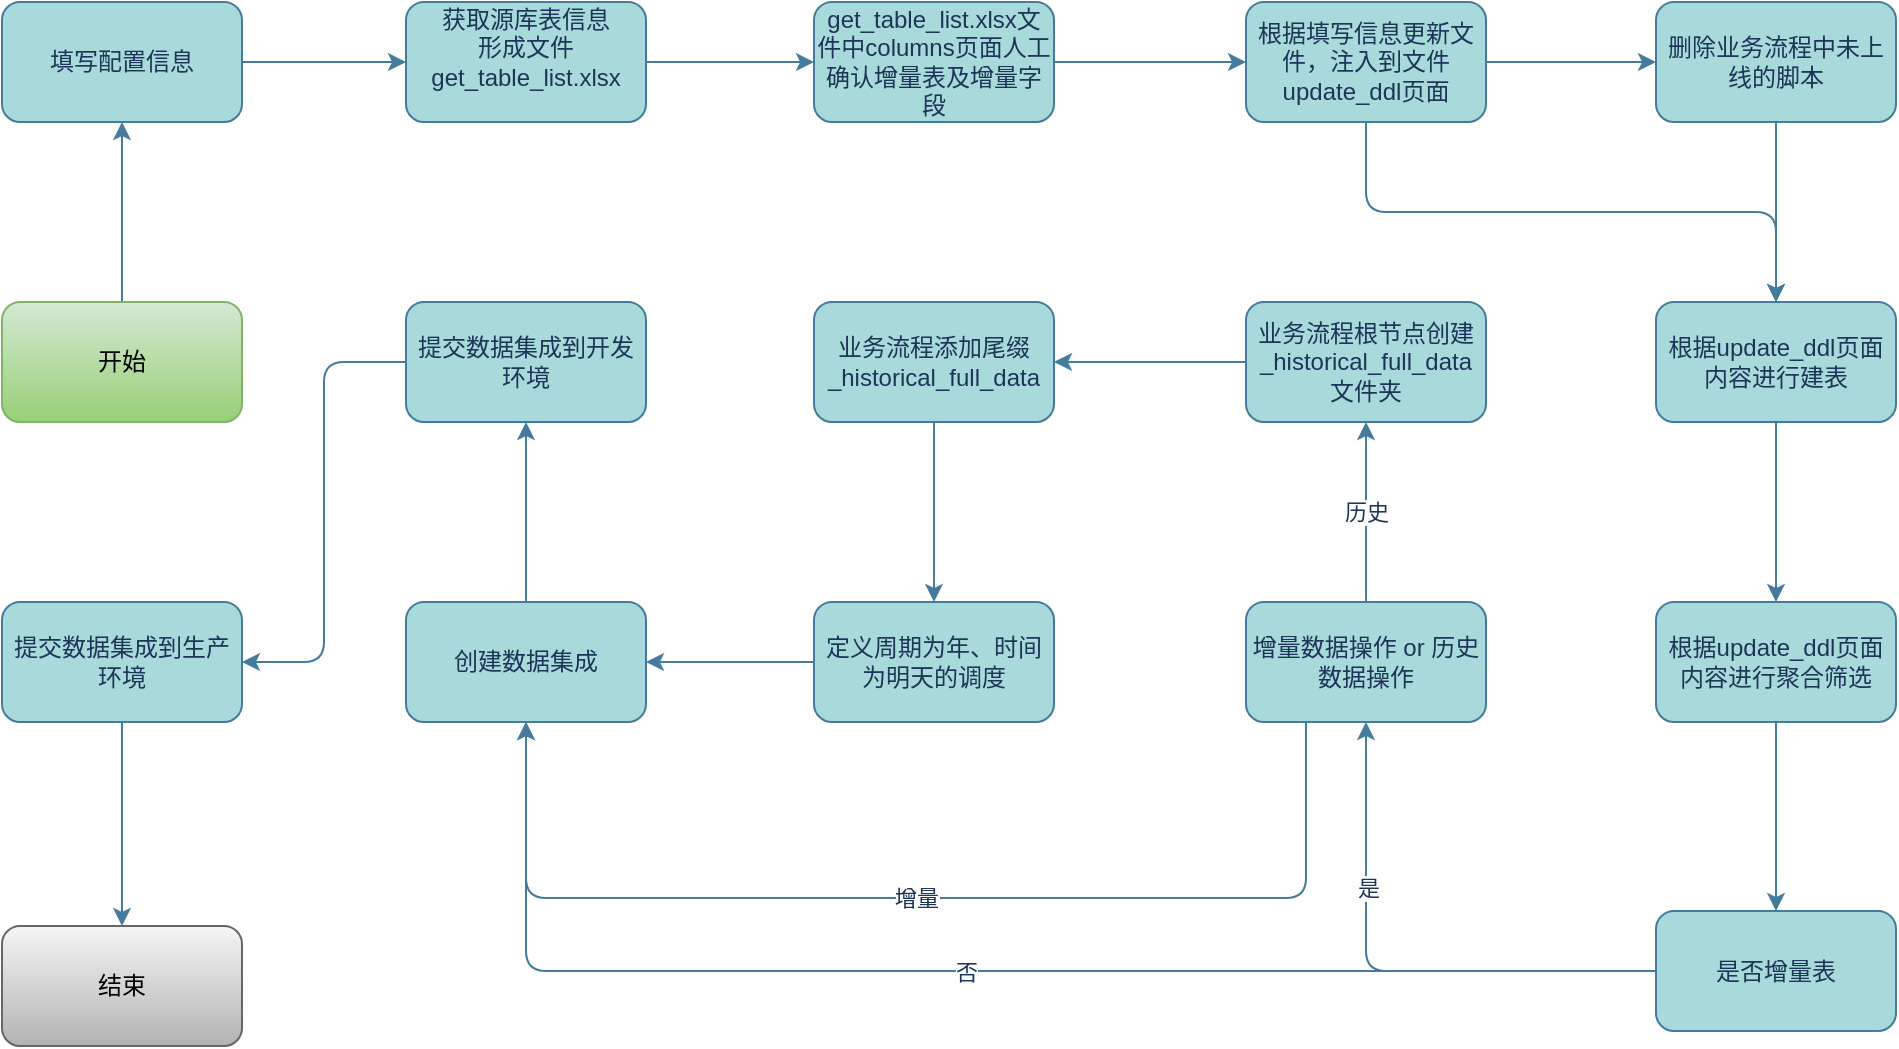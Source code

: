 <mxfile version="17.4.0" type="github"><diagram id="FzWEfV3yXmF_malFpAH5" name="Page-1"><mxGraphModel dx="1158" dy="645" grid="0" gridSize="10" guides="1" tooltips="1" connect="1" arrows="1" fold="1" page="0" pageScale="1" pageWidth="827" pageHeight="1169" background="none" math="0" shadow="0"><root><mxCell id="0"/><mxCell id="1" parent="0"/><mxCell id="tyhedeysLyqW7uP6zQ2g-5" style="edgeStyle=orthogonalEdgeStyle;curved=0;rounded=1;sketch=0;orthogonalLoop=1;jettySize=auto;html=1;exitX=1;exitY=0.5;exitDx=0;exitDy=0;entryX=0;entryY=0.5;entryDx=0;entryDy=0;fontColor=#1D3557;strokeColor=#457B9D;fillColor=#A8DADC;" edge="1" parent="1" source="tyhedeysLyqW7uP6zQ2g-1" target="tyhedeysLyqW7uP6zQ2g-2"><mxGeometry relative="1" as="geometry"/></mxCell><mxCell id="tyhedeysLyqW7uP6zQ2g-1" value="填写配置信息" style="rounded=1;whiteSpace=wrap;html=1;fillColor=#A8DADC;strokeColor=#457B9D;fontColor=#1D3557;" vertex="1" parent="1"><mxGeometry x="228" y="100" width="120" height="60" as="geometry"/></mxCell><mxCell id="tyhedeysLyqW7uP6zQ2g-9" style="edgeStyle=orthogonalEdgeStyle;curved=0;rounded=1;sketch=0;orthogonalLoop=1;jettySize=auto;html=1;entryX=0;entryY=0.5;entryDx=0;entryDy=0;fontColor=#1D3557;strokeColor=#457B9D;fillColor=#A8DADC;" edge="1" parent="1" source="tyhedeysLyqW7uP6zQ2g-2" target="tyhedeysLyqW7uP6zQ2g-6"><mxGeometry relative="1" as="geometry"><mxPoint x="576" y="130" as="sourcePoint"/></mxGeometry></mxCell><mxCell id="tyhedeysLyqW7uP6zQ2g-2" value="获取源库表信息&lt;br&gt;形成文件get_table_list.xlsx&lt;br&gt;&lt;span style=&quot;color: rgba(0 , 0 , 0 , 0) ; font-family: monospace ; font-size: 0px&quot;&gt;excelexcel%3CmxGraphModel%3E%3Croot%3E%3CmxCell%20id%3D%220%22%2F%3E%3CmxCell%20id%3D%221%22%20parent%3D%220%22%2F%3E%3CmxCell%20id%3D%222%22%20value%3D%22%E8%8E%B7%E5%8F%96%E6%BA%90%E5%BA%93%E8%A1%A8%E4%BF%A1%E6%81%AF%22%20style%3D%22rounded%3D1%3BwhiteSpace%3Dwrap%3Bhtml%3D1%3BfillColor%3D%23A8DADC%3BstrokeColor%3D%23457B9D%3BfontColor%3D%231D3557%3B%22%20vertex%3D%221%22%20parent%3D%221%22%3E%3CmxGeometry%20x%3D%22190%22%20y%3D%22100%22%20width%3D%22120%22%20height%3D%2260%22%20as%3D%22geometry%22%2F%3E%3C%2FmxCell%3E%3C%2Froot%3E%3C%2FmxGraphModel%3Eeeexceawer12342342345&lt;/span&gt;" style="rounded=1;whiteSpace=wrap;html=1;fillColor=#A8DADC;strokeColor=#457B9D;fontColor=#1D3557;" vertex="1" parent="1"><mxGeometry x="430" y="100" width="120" height="60" as="geometry"/></mxCell><mxCell id="tyhedeysLyqW7uP6zQ2g-13" style="edgeStyle=orthogonalEdgeStyle;curved=0;rounded=1;sketch=0;orthogonalLoop=1;jettySize=auto;html=1;exitX=1;exitY=0.5;exitDx=0;exitDy=0;entryX=0;entryY=0.5;entryDx=0;entryDy=0;fontColor=#1D3557;strokeColor=#457B9D;fillColor=#A8DADC;" edge="1" parent="1" source="tyhedeysLyqW7uP6zQ2g-6" target="tyhedeysLyqW7uP6zQ2g-12"><mxGeometry relative="1" as="geometry"/></mxCell><mxCell id="tyhedeysLyqW7uP6zQ2g-6" value="get_table_list.xlsx文件中columns页面人工确认增量表及增量字段" style="rounded=1;whiteSpace=wrap;html=1;fillColor=#A8DADC;strokeColor=#457B9D;fontColor=#1D3557;" vertex="1" parent="1"><mxGeometry x="634" y="100" width="120" height="60" as="geometry"/></mxCell><mxCell id="tyhedeysLyqW7uP6zQ2g-15" style="edgeStyle=orthogonalEdgeStyle;curved=0;rounded=1;sketch=0;orthogonalLoop=1;jettySize=auto;html=1;fontColor=#1D3557;strokeColor=#457B9D;fillColor=#A8DADC;entryX=0;entryY=0.5;entryDx=0;entryDy=0;" edge="1" parent="1" source="tyhedeysLyqW7uP6zQ2g-12" target="tyhedeysLyqW7uP6zQ2g-16"><mxGeometry relative="1" as="geometry"><mxPoint x="1030" y="130" as="targetPoint"/></mxGeometry></mxCell><mxCell id="tyhedeysLyqW7uP6zQ2g-19" style="edgeStyle=orthogonalEdgeStyle;curved=0;rounded=1;sketch=0;orthogonalLoop=1;jettySize=auto;html=1;exitX=0.5;exitY=1;exitDx=0;exitDy=0;entryX=0.5;entryY=0;entryDx=0;entryDy=0;fontColor=#1D3557;strokeColor=#457B9D;fillColor=#A8DADC;" edge="1" parent="1" source="tyhedeysLyqW7uP6zQ2g-12" target="tyhedeysLyqW7uP6zQ2g-17"><mxGeometry relative="1" as="geometry"/></mxCell><mxCell id="tyhedeysLyqW7uP6zQ2g-12" value="根据填写信息更新文件，注入到文件update_ddl页面" style="rounded=1;whiteSpace=wrap;html=1;fillColor=#A8DADC;strokeColor=#457B9D;fontColor=#1D3557;" vertex="1" parent="1"><mxGeometry x="850" y="100" width="120" height="60" as="geometry"/></mxCell><mxCell id="tyhedeysLyqW7uP6zQ2g-18" style="edgeStyle=orthogonalEdgeStyle;curved=0;rounded=1;sketch=0;orthogonalLoop=1;jettySize=auto;html=1;exitX=0.5;exitY=1;exitDx=0;exitDy=0;entryX=0.5;entryY=0;entryDx=0;entryDy=0;fontColor=#1D3557;strokeColor=#457B9D;fillColor=#A8DADC;" edge="1" parent="1" source="tyhedeysLyqW7uP6zQ2g-16" target="tyhedeysLyqW7uP6zQ2g-17"><mxGeometry relative="1" as="geometry"/></mxCell><mxCell id="tyhedeysLyqW7uP6zQ2g-16" value="删除业务流程中未上线的脚本" style="rounded=1;whiteSpace=wrap;html=1;fillColor=#A8DADC;strokeColor=#457B9D;fontColor=#1D3557;" vertex="1" parent="1"><mxGeometry x="1055" y="100" width="120" height="60" as="geometry"/></mxCell><mxCell id="tyhedeysLyqW7uP6zQ2g-25" style="edgeStyle=orthogonalEdgeStyle;curved=0;rounded=1;sketch=0;orthogonalLoop=1;jettySize=auto;html=1;exitX=0.5;exitY=1;exitDx=0;exitDy=0;entryX=0.5;entryY=0;entryDx=0;entryDy=0;fontColor=#1D3557;strokeColor=#457B9D;fillColor=#A8DADC;" edge="1" parent="1" source="tyhedeysLyqW7uP6zQ2g-17" target="tyhedeysLyqW7uP6zQ2g-20"><mxGeometry relative="1" as="geometry"/></mxCell><mxCell id="tyhedeysLyqW7uP6zQ2g-17" value="根据update_ddl页面内容进行建表" style="rounded=1;whiteSpace=wrap;html=1;fillColor=#A8DADC;strokeColor=#457B9D;fontColor=#1D3557;" vertex="1" parent="1"><mxGeometry x="1055" y="250" width="120" height="60" as="geometry"/></mxCell><mxCell id="tyhedeysLyqW7uP6zQ2g-26" style="edgeStyle=orthogonalEdgeStyle;curved=0;rounded=1;sketch=0;orthogonalLoop=1;jettySize=auto;html=1;exitX=0.5;exitY=1;exitDx=0;exitDy=0;entryX=0.5;entryY=0;entryDx=0;entryDy=0;fontColor=#1D3557;strokeColor=#457B9D;fillColor=#A8DADC;" edge="1" parent="1" source="tyhedeysLyqW7uP6zQ2g-20" target="tyhedeysLyqW7uP6zQ2g-21"><mxGeometry relative="1" as="geometry"/></mxCell><mxCell id="tyhedeysLyqW7uP6zQ2g-20" value="根据update_ddl页面内容进行聚合筛选" style="rounded=1;whiteSpace=wrap;html=1;fillColor=#A8DADC;strokeColor=#457B9D;fontColor=#1D3557;" vertex="1" parent="1"><mxGeometry x="1055" y="400" width="120" height="60" as="geometry"/></mxCell><mxCell id="tyhedeysLyqW7uP6zQ2g-92" style="edgeStyle=orthogonalEdgeStyle;curved=0;rounded=1;sketch=0;orthogonalLoop=1;jettySize=auto;html=1;exitX=0;exitY=0.5;exitDx=0;exitDy=0;entryX=0.5;entryY=1;entryDx=0;entryDy=0;fontColor=#1D3557;strokeColor=#457B9D;fillColor=#A8DADC;" edge="1" parent="1" source="tyhedeysLyqW7uP6zQ2g-21" target="tyhedeysLyqW7uP6zQ2g-27"><mxGeometry relative="1" as="geometry"/></mxCell><mxCell id="tyhedeysLyqW7uP6zQ2g-94" value="是" style="edgeLabel;html=1;align=center;verticalAlign=middle;resizable=0;points=[];fontColor=#1D3557;" vertex="1" connectable="0" parent="tyhedeysLyqW7uP6zQ2g-92"><mxGeometry x="0.392" y="-1" relative="1" as="geometry"><mxPoint y="1" as="offset"/></mxGeometry></mxCell><mxCell id="tyhedeysLyqW7uP6zQ2g-93" value="否" style="edgeStyle=orthogonalEdgeStyle;curved=0;rounded=1;sketch=0;orthogonalLoop=1;jettySize=auto;html=1;exitX=0;exitY=0.5;exitDx=0;exitDy=0;entryX=0.5;entryY=1;entryDx=0;entryDy=0;fontColor=#1D3557;strokeColor=#457B9D;fillColor=#A8DADC;" edge="1" parent="1" source="tyhedeysLyqW7uP6zQ2g-21" target="tyhedeysLyqW7uP6zQ2g-22"><mxGeometry relative="1" as="geometry"/></mxCell><mxCell id="tyhedeysLyqW7uP6zQ2g-21" value="是否增量表" style="rounded=1;whiteSpace=wrap;html=1;fillColor=#A8DADC;strokeColor=#457B9D;fontColor=#1D3557;" vertex="1" parent="1"><mxGeometry x="1055" y="554.5" width="120" height="60" as="geometry"/></mxCell><mxCell id="tyhedeysLyqW7uP6zQ2g-55" style="edgeStyle=orthogonalEdgeStyle;curved=0;rounded=1;sketch=0;orthogonalLoop=1;jettySize=auto;html=1;exitX=0.5;exitY=0;exitDx=0;exitDy=0;fontColor=#1D3557;strokeColor=#457B9D;fillColor=#A8DADC;" edge="1" parent="1" source="tyhedeysLyqW7uP6zQ2g-22" target="tyhedeysLyqW7uP6zQ2g-42"><mxGeometry relative="1" as="geometry"/></mxCell><mxCell id="tyhedeysLyqW7uP6zQ2g-22" value="创建数据集成" style="rounded=1;whiteSpace=wrap;html=1;fillColor=#A8DADC;strokeColor=#457B9D;fontColor=#1D3557;" vertex="1" parent="1"><mxGeometry x="430" y="400" width="120" height="60" as="geometry"/></mxCell><mxCell id="tyhedeysLyqW7uP6zQ2g-49" value="历史" style="edgeStyle=orthogonalEdgeStyle;curved=0;rounded=1;sketch=0;orthogonalLoop=1;jettySize=auto;html=1;exitX=0.5;exitY=0;exitDx=0;exitDy=0;entryX=0.5;entryY=1;entryDx=0;entryDy=0;fontColor=#1D3557;strokeColor=#457B9D;fillColor=#A8DADC;" edge="1" parent="1" source="tyhedeysLyqW7uP6zQ2g-27" target="tyhedeysLyqW7uP6zQ2g-31"><mxGeometry relative="1" as="geometry"/></mxCell><mxCell id="tyhedeysLyqW7uP6zQ2g-50" value="增量" style="edgeStyle=orthogonalEdgeStyle;curved=0;rounded=1;sketch=0;orthogonalLoop=1;jettySize=auto;html=1;exitX=0.25;exitY=1;exitDx=0;exitDy=0;fontColor=#1D3557;strokeColor=#457B9D;fillColor=#A8DADC;" edge="1" parent="1" source="tyhedeysLyqW7uP6zQ2g-27" target="tyhedeysLyqW7uP6zQ2g-22"><mxGeometry relative="1" as="geometry"><Array as="points"><mxPoint x="880" y="548"/><mxPoint x="490" y="548"/></Array></mxGeometry></mxCell><mxCell id="tyhedeysLyqW7uP6zQ2g-27" value="增量数据操作 or 历史数据操作" style="rounded=1;whiteSpace=wrap;html=1;fillColor=#A8DADC;strokeColor=#457B9D;fontColor=#1D3557;" vertex="1" parent="1"><mxGeometry x="850" y="400" width="120" height="60" as="geometry"/></mxCell><mxCell id="tyhedeysLyqW7uP6zQ2g-59" style="edgeStyle=orthogonalEdgeStyle;curved=0;rounded=1;sketch=0;orthogonalLoop=1;jettySize=auto;html=1;exitX=0;exitY=0.5;exitDx=0;exitDy=0;entryX=1;entryY=0.5;entryDx=0;entryDy=0;fontColor=#1D3557;strokeColor=#457B9D;fillColor=#A8DADC;" edge="1" parent="1" source="tyhedeysLyqW7uP6zQ2g-31" target="tyhedeysLyqW7uP6zQ2g-34"><mxGeometry relative="1" as="geometry"/></mxCell><mxCell id="tyhedeysLyqW7uP6zQ2g-31" value="业务流程根节点创建_historical_full_data文件夹" style="rounded=1;whiteSpace=wrap;html=1;fillColor=#A8DADC;strokeColor=#457B9D;fontColor=#1D3557;" vertex="1" parent="1"><mxGeometry x="850" y="250" width="120" height="60" as="geometry"/></mxCell><mxCell id="tyhedeysLyqW7uP6zQ2g-53" style="edgeStyle=orthogonalEdgeStyle;curved=0;rounded=1;sketch=0;orthogonalLoop=1;jettySize=auto;html=1;exitX=0.5;exitY=1;exitDx=0;exitDy=0;entryX=0.5;entryY=0;entryDx=0;entryDy=0;fontColor=#1D3557;strokeColor=#457B9D;fillColor=#A8DADC;" edge="1" parent="1" source="tyhedeysLyqW7uP6zQ2g-34" target="tyhedeysLyqW7uP6zQ2g-36"><mxGeometry relative="1" as="geometry"/></mxCell><mxCell id="tyhedeysLyqW7uP6zQ2g-34" value="业务流程添加尾缀_historical_full_data" style="rounded=1;whiteSpace=wrap;html=1;fillColor=#A8DADC;strokeColor=#457B9D;fontColor=#1D3557;" vertex="1" parent="1"><mxGeometry x="634" y="250" width="120" height="60" as="geometry"/></mxCell><mxCell id="tyhedeysLyqW7uP6zQ2g-54" style="edgeStyle=orthogonalEdgeStyle;curved=0;rounded=1;sketch=0;orthogonalLoop=1;jettySize=auto;html=1;exitX=0;exitY=0.5;exitDx=0;exitDy=0;entryX=1;entryY=0.5;entryDx=0;entryDy=0;fontColor=#1D3557;strokeColor=#457B9D;fillColor=#A8DADC;" edge="1" parent="1" source="tyhedeysLyqW7uP6zQ2g-36" target="tyhedeysLyqW7uP6zQ2g-22"><mxGeometry relative="1" as="geometry"><mxPoint x="576" y="430" as="targetPoint"/></mxGeometry></mxCell><mxCell id="tyhedeysLyqW7uP6zQ2g-36" value="定义周期为年、时间为明天的调度" style="rounded=1;whiteSpace=wrap;html=1;fillColor=#A8DADC;strokeColor=#457B9D;fontColor=#1D3557;" vertex="1" parent="1"><mxGeometry x="634" y="400" width="120" height="60" as="geometry"/></mxCell><mxCell id="tyhedeysLyqW7uP6zQ2g-57" style="edgeStyle=orthogonalEdgeStyle;curved=0;rounded=1;sketch=0;orthogonalLoop=1;jettySize=auto;html=1;exitX=0.5;exitY=1;exitDx=0;exitDy=0;entryX=0.5;entryY=0;entryDx=0;entryDy=0;fontColor=#1D3557;strokeColor=#457B9D;fillColor=#A8DADC;" edge="1" parent="1" source="tyhedeysLyqW7uP6zQ2g-41" target="tyhedeysLyqW7uP6zQ2g-43"><mxGeometry relative="1" as="geometry"/></mxCell><mxCell id="tyhedeysLyqW7uP6zQ2g-41" value="提交数据集成到生产环境" style="rounded=1;whiteSpace=wrap;html=1;fillColor=#A8DADC;strokeColor=#457B9D;fontColor=#1D3557;" vertex="1" parent="1"><mxGeometry x="228" y="400" width="120" height="60" as="geometry"/></mxCell><mxCell id="tyhedeysLyqW7uP6zQ2g-56" style="edgeStyle=orthogonalEdgeStyle;curved=0;rounded=1;sketch=0;orthogonalLoop=1;jettySize=auto;html=1;exitX=0;exitY=0.5;exitDx=0;exitDy=0;entryX=1;entryY=0.5;entryDx=0;entryDy=0;fontColor=#1D3557;strokeColor=#457B9D;fillColor=#A8DADC;" edge="1" parent="1" source="tyhedeysLyqW7uP6zQ2g-42" target="tyhedeysLyqW7uP6zQ2g-41"><mxGeometry relative="1" as="geometry"/></mxCell><mxCell id="tyhedeysLyqW7uP6zQ2g-42" value="提交数据集成到开发环境" style="rounded=1;whiteSpace=wrap;html=1;fillColor=#A8DADC;strokeColor=#457B9D;fontColor=#1D3557;" vertex="1" parent="1"><mxGeometry x="430" y="250" width="120" height="60" as="geometry"/></mxCell><mxCell id="tyhedeysLyqW7uP6zQ2g-43" value="结束" style="rounded=1;whiteSpace=wrap;html=1;fillColor=#f5f5f5;strokeColor=#666666;gradientColor=#b3b3b3;" vertex="1" parent="1"><mxGeometry x="228" y="562" width="120" height="60" as="geometry"/></mxCell><mxCell id="tyhedeysLyqW7uP6zQ2g-58" style="edgeStyle=orthogonalEdgeStyle;curved=0;rounded=1;sketch=0;orthogonalLoop=1;jettySize=auto;html=1;exitX=0.5;exitY=0;exitDx=0;exitDy=0;fontColor=#1D3557;strokeColor=#457B9D;fillColor=#A8DADC;" edge="1" parent="1" source="tyhedeysLyqW7uP6zQ2g-44" target="tyhedeysLyqW7uP6zQ2g-1"><mxGeometry relative="1" as="geometry"/></mxCell><mxCell id="tyhedeysLyqW7uP6zQ2g-44" value="开始" style="rounded=1;whiteSpace=wrap;html=1;fillColor=#d5e8d4;strokeColor=#82b366;gradientColor=#97d077;" vertex="1" parent="1"><mxGeometry x="228" y="250" width="120" height="60" as="geometry"/></mxCell></root></mxGraphModel></diagram></mxfile>